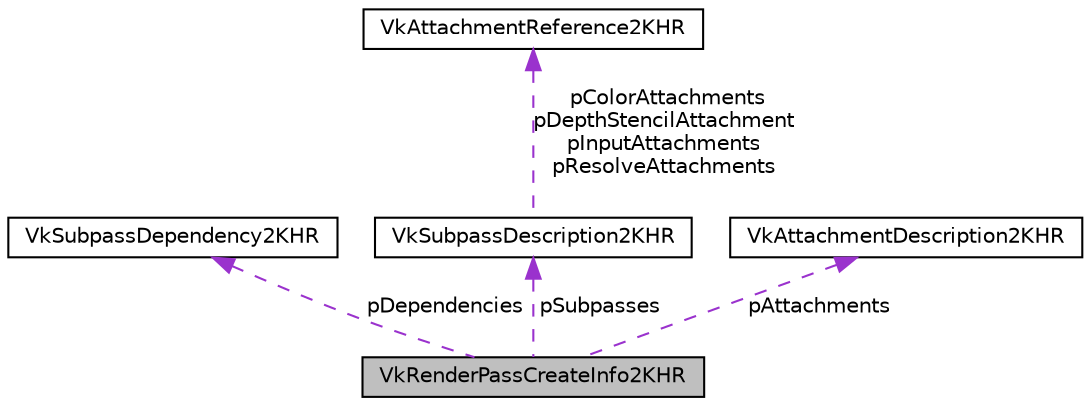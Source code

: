 digraph "VkRenderPassCreateInfo2KHR"
{
 // LATEX_PDF_SIZE
  edge [fontname="Helvetica",fontsize="10",labelfontname="Helvetica",labelfontsize="10"];
  node [fontname="Helvetica",fontsize="10",shape=record];
  Node1 [label="VkRenderPassCreateInfo2KHR",height=0.2,width=0.4,color="black", fillcolor="grey75", style="filled", fontcolor="black",tooltip=" "];
  Node2 -> Node1 [dir="back",color="darkorchid3",fontsize="10",style="dashed",label=" pDependencies" ,fontname="Helvetica"];
  Node2 [label="VkSubpassDependency2KHR",height=0.2,width=0.4,color="black", fillcolor="white", style="filled",URL="$d4/d8a/structVkSubpassDependency2KHR.html",tooltip=" "];
  Node3 -> Node1 [dir="back",color="darkorchid3",fontsize="10",style="dashed",label=" pSubpasses" ,fontname="Helvetica"];
  Node3 [label="VkSubpassDescription2KHR",height=0.2,width=0.4,color="black", fillcolor="white", style="filled",URL="$d6/d8d/structVkSubpassDescription2KHR.html",tooltip=" "];
  Node4 -> Node3 [dir="back",color="darkorchid3",fontsize="10",style="dashed",label=" pColorAttachments\npDepthStencilAttachment\npInputAttachments\npResolveAttachments" ,fontname="Helvetica"];
  Node4 [label="VkAttachmentReference2KHR",height=0.2,width=0.4,color="black", fillcolor="white", style="filled",URL="$db/d7f/structVkAttachmentReference2KHR.html",tooltip=" "];
  Node5 -> Node1 [dir="back",color="darkorchid3",fontsize="10",style="dashed",label=" pAttachments" ,fontname="Helvetica"];
  Node5 [label="VkAttachmentDescription2KHR",height=0.2,width=0.4,color="black", fillcolor="white", style="filled",URL="$de/d31/structVkAttachmentDescription2KHR.html",tooltip=" "];
}
